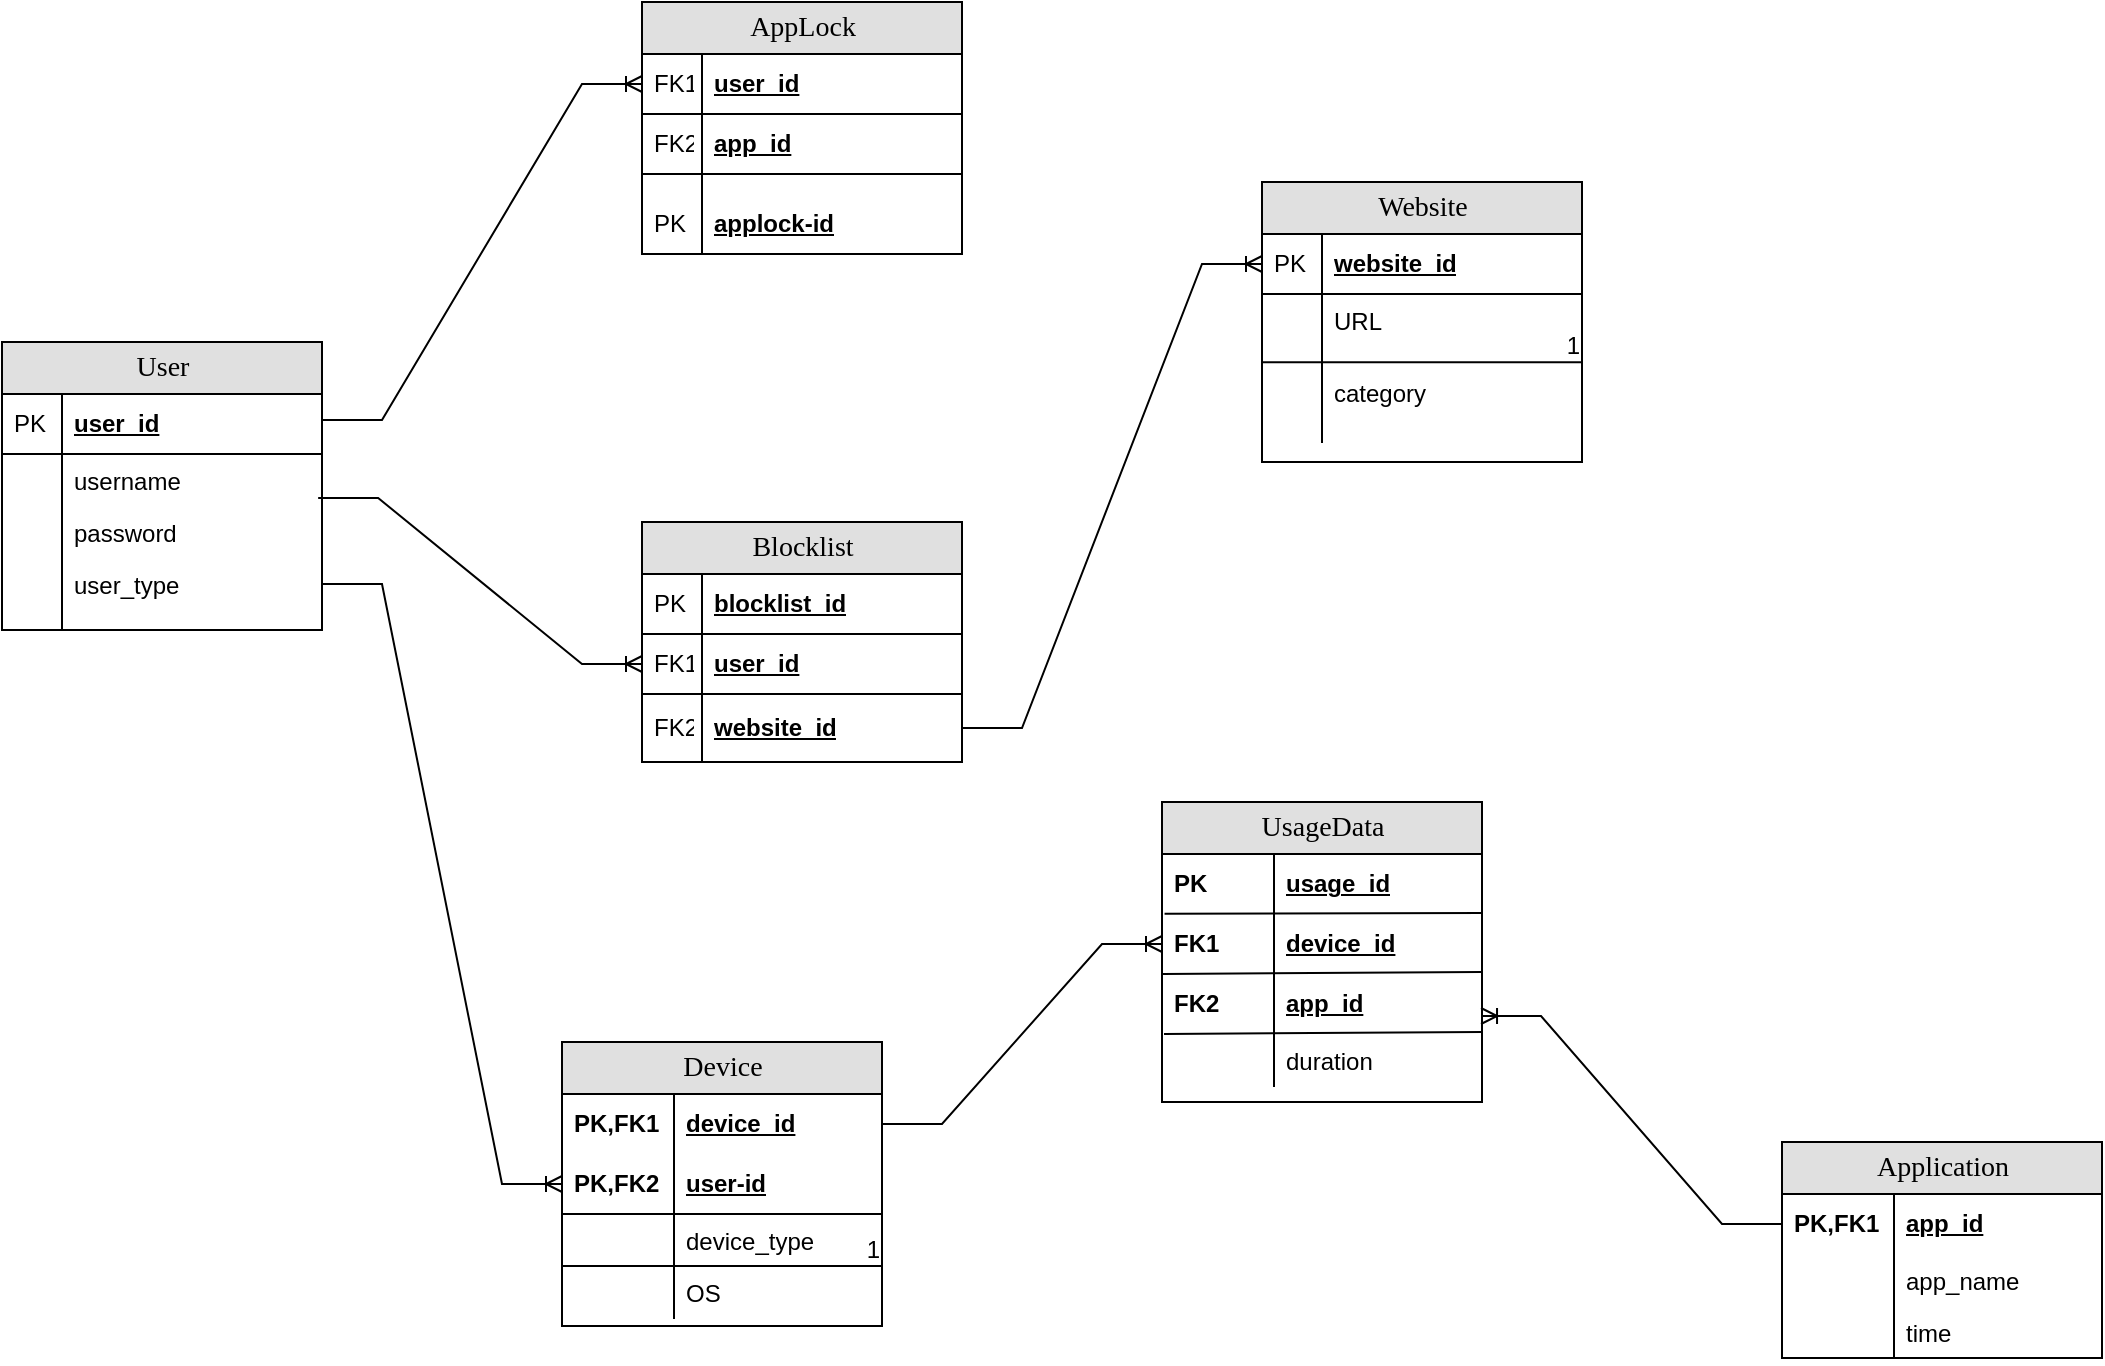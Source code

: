 <mxfile version="24.4.9" type="github">
  <diagram id="QlL1om-BwzvxGUjIWNr9" name="erd">
    <mxGraphModel dx="1649" dy="728" grid="1" gridSize="10" guides="1" tooltips="1" connect="1" arrows="1" fold="1" page="1" pageScale="1" pageWidth="850" pageHeight="1100" math="0" shadow="0">
      <root>
        <mxCell id="0" />
        <mxCell id="1" parent="0" />
        <mxCell id="mVgx2zE_5AAyynSpxI6j-8" value="Blocklist" style="swimlane;html=1;fontStyle=0;childLayout=stackLayout;horizontal=1;startSize=26;fillColor=#e0e0e0;horizontalStack=0;resizeParent=1;resizeLast=0;collapsible=1;marginBottom=0;swimlaneFillColor=#ffffff;align=center;rounded=0;shadow=0;comic=0;labelBackgroundColor=none;strokeWidth=1;fontFamily=Verdana;fontSize=14;swimlaneLine=1;" parent="1" vertex="1">
          <mxGeometry x="360" y="370" width="160" height="120" as="geometry" />
        </mxCell>
        <mxCell id="mVgx2zE_5AAyynSpxI6j-9" value="blocklist_id" style="shape=partialRectangle;top=0;left=0;right=0;bottom=1;html=1;align=left;verticalAlign=middle;fillColor=none;spacingLeft=34;spacingRight=4;whiteSpace=wrap;overflow=hidden;rotatable=0;points=[[0,0.5],[1,0.5]];portConstraint=eastwest;dropTarget=0;fontStyle=5;" parent="mVgx2zE_5AAyynSpxI6j-8" vertex="1">
          <mxGeometry y="26" width="160" height="30" as="geometry" />
        </mxCell>
        <mxCell id="mVgx2zE_5AAyynSpxI6j-10" value="PK" style="shape=partialRectangle;top=0;left=0;bottom=0;html=1;fillColor=none;align=left;verticalAlign=middle;spacingLeft=4;spacingRight=4;whiteSpace=wrap;overflow=hidden;rotatable=0;points=[];portConstraint=eastwest;part=1;" parent="mVgx2zE_5AAyynSpxI6j-9" vertex="1" connectable="0">
          <mxGeometry width="30" height="30" as="geometry" />
        </mxCell>
        <mxCell id="c1zQI3e8gxtUs3fDlMbk-2" value="user_id" style="shape=partialRectangle;top=0;left=0;right=0;bottom=1;html=1;align=left;verticalAlign=middle;fillColor=none;spacingLeft=34;spacingRight=4;whiteSpace=wrap;overflow=hidden;rotatable=0;points=[[0,0.5],[1,0.5]];portConstraint=eastwest;dropTarget=0;fontStyle=5;" parent="mVgx2zE_5AAyynSpxI6j-8" vertex="1">
          <mxGeometry y="56" width="160" height="30" as="geometry" />
        </mxCell>
        <mxCell id="c1zQI3e8gxtUs3fDlMbk-3" value="FK1" style="shape=partialRectangle;top=0;left=0;bottom=0;html=1;fillColor=none;align=left;verticalAlign=middle;spacingLeft=4;spacingRight=4;whiteSpace=wrap;overflow=hidden;rotatable=0;points=[];portConstraint=eastwest;part=1;" parent="c1zQI3e8gxtUs3fDlMbk-2" vertex="1" connectable="0">
          <mxGeometry width="30" height="30" as="geometry" />
        </mxCell>
        <mxCell id="c1zQI3e8gxtUs3fDlMbk-5" value="website_id" style="shape=partialRectangle;top=0;left=0;right=0;bottom=1;html=1;align=left;verticalAlign=middle;fillColor=none;spacingLeft=34;spacingRight=4;whiteSpace=wrap;overflow=hidden;rotatable=0;points=[[0,0.5],[1,0.5]];portConstraint=eastwest;dropTarget=0;fontStyle=5;" parent="mVgx2zE_5AAyynSpxI6j-8" vertex="1">
          <mxGeometry y="86" width="160" height="34" as="geometry" />
        </mxCell>
        <mxCell id="c1zQI3e8gxtUs3fDlMbk-6" value="FK2" style="shape=partialRectangle;top=0;left=0;bottom=0;html=1;fillColor=none;align=left;verticalAlign=middle;spacingLeft=4;spacingRight=4;whiteSpace=wrap;overflow=hidden;rotatable=0;points=[];portConstraint=eastwest;part=1;" parent="c1zQI3e8gxtUs3fDlMbk-5" vertex="1" connectable="0">
          <mxGeometry width="30" height="34" as="geometry" />
        </mxCell>
        <mxCell id="mVgx2zE_5AAyynSpxI6j-1" value="Device" style="swimlane;html=1;fontStyle=0;childLayout=stackLayout;horizontal=1;startSize=26;fillColor=#e0e0e0;horizontalStack=0;resizeParent=1;resizeLast=0;collapsible=1;marginBottom=0;swimlaneFillColor=#ffffff;align=center;rounded=0;shadow=0;comic=0;labelBackgroundColor=none;strokeWidth=1;fontFamily=Verdana;fontSize=14" parent="1" vertex="1">
          <mxGeometry x="320" y="630" width="160" height="142" as="geometry" />
        </mxCell>
        <mxCell id="mVgx2zE_5AAyynSpxI6j-2" value="device_id" style="shape=partialRectangle;top=0;left=0;right=0;bottom=0;html=1;align=left;verticalAlign=middle;fillColor=none;spacingLeft=60;spacingRight=4;whiteSpace=wrap;overflow=hidden;rotatable=0;points=[[0,0.5],[1,0.5]];portConstraint=eastwest;dropTarget=0;fontStyle=5;" parent="mVgx2zE_5AAyynSpxI6j-1" vertex="1">
          <mxGeometry y="26" width="160" height="30" as="geometry" />
        </mxCell>
        <mxCell id="mVgx2zE_5AAyynSpxI6j-3" value="PK,FK1" style="shape=partialRectangle;fontStyle=1;top=0;left=0;bottom=0;html=1;fillColor=none;align=left;verticalAlign=middle;spacingLeft=4;spacingRight=4;whiteSpace=wrap;overflow=hidden;rotatable=0;points=[];portConstraint=eastwest;part=1;" parent="mVgx2zE_5AAyynSpxI6j-2" vertex="1" connectable="0">
          <mxGeometry width="56" height="30" as="geometry" />
        </mxCell>
        <mxCell id="mVgx2zE_5AAyynSpxI6j-4" value="user-id" style="shape=partialRectangle;top=0;left=0;right=0;bottom=1;html=1;align=left;verticalAlign=middle;fillColor=none;spacingLeft=60;spacingRight=4;whiteSpace=wrap;overflow=hidden;rotatable=0;points=[[0,0.5],[1,0.5]];portConstraint=eastwest;dropTarget=0;fontStyle=5;" parent="mVgx2zE_5AAyynSpxI6j-1" vertex="1">
          <mxGeometry y="56" width="160" height="30" as="geometry" />
        </mxCell>
        <mxCell id="mVgx2zE_5AAyynSpxI6j-5" value="PK,FK2" style="shape=partialRectangle;fontStyle=1;top=0;left=0;bottom=0;html=1;fillColor=none;align=left;verticalAlign=middle;spacingLeft=4;spacingRight=4;whiteSpace=wrap;overflow=hidden;rotatable=0;points=[];portConstraint=eastwest;part=1;" parent="mVgx2zE_5AAyynSpxI6j-4" vertex="1" connectable="0">
          <mxGeometry width="56" height="30" as="geometry" />
        </mxCell>
        <mxCell id="fn-GT116ZvKYQ0zQzeax-7" value="device_type" style="shape=partialRectangle;top=0;left=0;right=0;bottom=0;html=1;align=left;verticalAlign=top;fillColor=none;spacingLeft=60;spacingRight=4;whiteSpace=wrap;overflow=hidden;rotatable=0;points=[[0,0.5],[1,0.5]];portConstraint=eastwest;dropTarget=0;" vertex="1" parent="mVgx2zE_5AAyynSpxI6j-1">
          <mxGeometry y="86" width="160" height="26" as="geometry" />
        </mxCell>
        <mxCell id="fn-GT116ZvKYQ0zQzeax-8" value="" style="shape=partialRectangle;top=0;left=0;bottom=0;html=1;fillColor=none;align=left;verticalAlign=top;spacingLeft=4;spacingRight=4;whiteSpace=wrap;overflow=hidden;rotatable=0;points=[];portConstraint=eastwest;part=1;" vertex="1" connectable="0" parent="fn-GT116ZvKYQ0zQzeax-7">
          <mxGeometry width="56" height="26" as="geometry" />
        </mxCell>
        <mxCell id="fn-GT116ZvKYQ0zQzeax-58" value="" style="endArrow=none;html=1;rounded=0;" edge="1" parent="mVgx2zE_5AAyynSpxI6j-1">
          <mxGeometry relative="1" as="geometry">
            <mxPoint y="112" as="sourcePoint" />
            <mxPoint x="160" y="112" as="targetPoint" />
          </mxGeometry>
        </mxCell>
        <mxCell id="fn-GT116ZvKYQ0zQzeax-59" value="1" style="resizable=0;html=1;whiteSpace=wrap;align=right;verticalAlign=bottom;" connectable="0" vertex="1" parent="fn-GT116ZvKYQ0zQzeax-58">
          <mxGeometry x="1" relative="1" as="geometry" />
        </mxCell>
        <mxCell id="fn-GT116ZvKYQ0zQzeax-9" value="OS" style="shape=partialRectangle;top=0;left=0;right=0;bottom=0;html=1;align=left;verticalAlign=top;fillColor=none;spacingLeft=60;spacingRight=4;whiteSpace=wrap;overflow=hidden;rotatable=0;points=[[0,0.5],[1,0.5]];portConstraint=eastwest;dropTarget=0;" vertex="1" parent="mVgx2zE_5AAyynSpxI6j-1">
          <mxGeometry y="112" width="160" height="26" as="geometry" />
        </mxCell>
        <mxCell id="fn-GT116ZvKYQ0zQzeax-10" value="" style="shape=partialRectangle;top=0;left=0;bottom=0;html=1;fillColor=none;align=left;verticalAlign=top;spacingLeft=4;spacingRight=4;whiteSpace=wrap;overflow=hidden;rotatable=0;points=[];portConstraint=eastwest;part=1;" vertex="1" connectable="0" parent="fn-GT116ZvKYQ0zQzeax-9">
          <mxGeometry width="56" height="26" as="geometry" />
        </mxCell>
        <mxCell id="mVgx2zE_5AAyynSpxI6j-19" value="AppLock" style="swimlane;html=1;fontStyle=0;childLayout=stackLayout;horizontal=1;startSize=26;fillColor=#e0e0e0;horizontalStack=0;resizeParent=1;resizeLast=0;collapsible=1;marginBottom=0;swimlaneFillColor=#ffffff;align=center;rounded=0;shadow=0;comic=0;labelBackgroundColor=none;strokeWidth=1;fontFamily=Verdana;fontSize=14" parent="1" vertex="1">
          <mxGeometry x="360" y="110" width="160" height="126" as="geometry" />
        </mxCell>
        <mxCell id="c1zQI3e8gxtUs3fDlMbk-9" value="user_id" style="shape=partialRectangle;top=0;left=0;right=0;bottom=1;html=1;align=left;verticalAlign=middle;fillColor=none;spacingLeft=34;spacingRight=4;whiteSpace=wrap;overflow=hidden;rotatable=0;points=[[0,0.5],[1,0.5]];portConstraint=eastwest;dropTarget=0;fontStyle=5;" parent="mVgx2zE_5AAyynSpxI6j-19" vertex="1">
          <mxGeometry y="26" width="160" height="30" as="geometry" />
        </mxCell>
        <mxCell id="c1zQI3e8gxtUs3fDlMbk-10" value="FK1" style="shape=partialRectangle;top=0;left=0;bottom=0;html=1;fillColor=none;align=left;verticalAlign=middle;spacingLeft=4;spacingRight=4;whiteSpace=wrap;overflow=hidden;rotatable=0;points=[];portConstraint=eastwest;part=1;" parent="c1zQI3e8gxtUs3fDlMbk-9" vertex="1" connectable="0">
          <mxGeometry width="30" height="30" as="geometry" />
        </mxCell>
        <mxCell id="c1zQI3e8gxtUs3fDlMbk-11" value="app_id" style="shape=partialRectangle;top=0;left=0;right=0;bottom=1;html=1;align=left;verticalAlign=middle;fillColor=none;spacingLeft=34;spacingRight=4;whiteSpace=wrap;overflow=hidden;rotatable=0;points=[[0,0.5],[1,0.5]];portConstraint=eastwest;dropTarget=0;fontStyle=5;" parent="mVgx2zE_5AAyynSpxI6j-19" vertex="1">
          <mxGeometry y="56" width="160" height="30" as="geometry" />
        </mxCell>
        <mxCell id="c1zQI3e8gxtUs3fDlMbk-12" value="FK2" style="shape=partialRectangle;top=0;left=0;bottom=0;html=1;fillColor=none;align=left;verticalAlign=middle;spacingLeft=4;spacingRight=4;whiteSpace=wrap;overflow=hidden;rotatable=0;points=[];portConstraint=eastwest;part=1;" parent="c1zQI3e8gxtUs3fDlMbk-11" vertex="1" connectable="0">
          <mxGeometry width="30" height="30" as="geometry" />
        </mxCell>
        <mxCell id="mVgx2zE_5AAyynSpxI6j-28" value="" style="shape=partialRectangle;top=0;left=0;right=0;bottom=0;html=1;align=left;verticalAlign=top;fillColor=none;spacingLeft=34;spacingRight=4;whiteSpace=wrap;overflow=hidden;rotatable=0;points=[[0,0.5],[1,0.5]];portConstraint=eastwest;dropTarget=0;" parent="mVgx2zE_5AAyynSpxI6j-19" vertex="1">
          <mxGeometry y="86" width="160" height="10" as="geometry" />
        </mxCell>
        <mxCell id="mVgx2zE_5AAyynSpxI6j-29" value="" style="shape=partialRectangle;top=0;left=0;bottom=0;html=1;fillColor=none;align=left;verticalAlign=top;spacingLeft=4;spacingRight=4;whiteSpace=wrap;overflow=hidden;rotatable=0;points=[];portConstraint=eastwest;part=1;" parent="mVgx2zE_5AAyynSpxI6j-28" vertex="1" connectable="0">
          <mxGeometry width="30" height="10" as="geometry" />
        </mxCell>
        <mxCell id="mVgx2zE_5AAyynSpxI6j-20" value="applock-id" style="shape=partialRectangle;top=0;left=0;right=0;bottom=1;html=1;align=left;verticalAlign=middle;fillColor=none;spacingLeft=34;spacingRight=4;whiteSpace=wrap;overflow=hidden;rotatable=0;points=[[0,0.5],[1,0.5]];portConstraint=eastwest;dropTarget=0;fontStyle=5;" parent="mVgx2zE_5AAyynSpxI6j-19" vertex="1">
          <mxGeometry y="96" width="160" height="30" as="geometry" />
        </mxCell>
        <mxCell id="mVgx2zE_5AAyynSpxI6j-21" value="PK" style="shape=partialRectangle;top=0;left=0;bottom=0;html=1;fillColor=none;align=left;verticalAlign=middle;spacingLeft=4;spacingRight=4;whiteSpace=wrap;overflow=hidden;rotatable=0;points=[];portConstraint=eastwest;part=1;" parent="mVgx2zE_5AAyynSpxI6j-20" vertex="1" connectable="0">
          <mxGeometry width="30" height="30" as="geometry" />
        </mxCell>
        <mxCell id="mVgx2zE_5AAyynSpxI6j-30" value="Website" style="swimlane;html=1;fontStyle=0;childLayout=stackLayout;horizontal=1;startSize=26;fillColor=#e0e0e0;horizontalStack=0;resizeParent=1;resizeLast=0;collapsible=1;marginBottom=0;swimlaneFillColor=#ffffff;align=center;rounded=0;shadow=0;comic=0;labelBackgroundColor=none;strokeWidth=1;fontFamily=Verdana;fontSize=14" parent="1" vertex="1">
          <mxGeometry x="670" y="200" width="160" height="140" as="geometry" />
        </mxCell>
        <mxCell id="mVgx2zE_5AAyynSpxI6j-31" value="website_id" style="shape=partialRectangle;top=0;left=0;right=0;bottom=1;html=1;align=left;verticalAlign=middle;fillColor=none;spacingLeft=34;spacingRight=4;whiteSpace=wrap;overflow=hidden;rotatable=0;points=[[0,0.5],[1,0.5]];portConstraint=eastwest;dropTarget=0;fontStyle=5;" parent="mVgx2zE_5AAyynSpxI6j-30" vertex="1">
          <mxGeometry y="26" width="160" height="30" as="geometry" />
        </mxCell>
        <mxCell id="mVgx2zE_5AAyynSpxI6j-32" value="PK" style="shape=partialRectangle;top=0;left=0;bottom=0;html=1;fillColor=none;align=left;verticalAlign=middle;spacingLeft=4;spacingRight=4;whiteSpace=wrap;overflow=hidden;rotatable=0;points=[];portConstraint=eastwest;part=1;" parent="mVgx2zE_5AAyynSpxI6j-31" vertex="1" connectable="0">
          <mxGeometry width="30" height="30" as="geometry" />
        </mxCell>
        <mxCell id="mVgx2zE_5AAyynSpxI6j-33" value="URL" style="shape=partialRectangle;top=0;left=0;right=0;bottom=0;html=1;align=left;verticalAlign=top;fillColor=none;spacingLeft=34;spacingRight=4;whiteSpace=wrap;overflow=hidden;rotatable=0;points=[[0,0.5],[1,0.5]];portConstraint=eastwest;dropTarget=0;" parent="mVgx2zE_5AAyynSpxI6j-30" vertex="1">
          <mxGeometry y="56" width="160" height="26" as="geometry" />
        </mxCell>
        <mxCell id="mVgx2zE_5AAyynSpxI6j-34" value="" style="shape=partialRectangle;top=0;left=0;bottom=0;html=1;fillColor=none;align=left;verticalAlign=top;spacingLeft=4;spacingRight=4;whiteSpace=wrap;overflow=hidden;rotatable=0;points=[];portConstraint=eastwest;part=1;" parent="mVgx2zE_5AAyynSpxI6j-33" vertex="1" connectable="0">
          <mxGeometry width="30" height="26" as="geometry" />
        </mxCell>
        <mxCell id="mVgx2zE_5AAyynSpxI6j-39" value="" style="shape=partialRectangle;top=0;left=0;right=0;bottom=0;html=1;align=left;verticalAlign=top;fillColor=none;spacingLeft=34;spacingRight=4;whiteSpace=wrap;overflow=hidden;rotatable=0;points=[[0,0.5],[1,0.5]];portConstraint=eastwest;dropTarget=0;" parent="mVgx2zE_5AAyynSpxI6j-30" vertex="1">
          <mxGeometry y="82" width="160" height="10" as="geometry" />
        </mxCell>
        <mxCell id="mVgx2zE_5AAyynSpxI6j-40" value="" style="shape=partialRectangle;top=0;left=0;bottom=0;html=1;fillColor=none;align=left;verticalAlign=top;spacingLeft=4;spacingRight=4;whiteSpace=wrap;overflow=hidden;rotatable=0;points=[];portConstraint=eastwest;part=1;" parent="mVgx2zE_5AAyynSpxI6j-39" vertex="1" connectable="0">
          <mxGeometry width="30" height="10" as="geometry" />
        </mxCell>
        <mxCell id="fn-GT116ZvKYQ0zQzeax-35" value="" style="endArrow=none;html=1;rounded=0;" edge="1" parent="mVgx2zE_5AAyynSpxI6j-30">
          <mxGeometry relative="1" as="geometry">
            <mxPoint y="90.18" as="sourcePoint" />
            <mxPoint x="160" y="90.18" as="targetPoint" />
          </mxGeometry>
        </mxCell>
        <mxCell id="fn-GT116ZvKYQ0zQzeax-36" value="1" style="resizable=0;html=1;whiteSpace=wrap;align=right;verticalAlign=bottom;" connectable="0" vertex="1" parent="fn-GT116ZvKYQ0zQzeax-35">
          <mxGeometry x="1" relative="1" as="geometry" />
        </mxCell>
        <mxCell id="fn-GT116ZvKYQ0zQzeax-31" value="category" style="shape=partialRectangle;top=0;left=0;right=0;bottom=0;html=1;align=left;verticalAlign=top;fillColor=none;spacingLeft=34;spacingRight=4;whiteSpace=wrap;overflow=hidden;rotatable=0;points=[[0,0.5],[1,0.5]];portConstraint=eastwest;dropTarget=0;" vertex="1" parent="mVgx2zE_5AAyynSpxI6j-30">
          <mxGeometry y="92" width="160" height="38" as="geometry" />
        </mxCell>
        <mxCell id="fn-GT116ZvKYQ0zQzeax-32" value="" style="shape=partialRectangle;top=0;left=0;bottom=0;html=1;fillColor=none;align=left;verticalAlign=top;spacingLeft=4;spacingRight=4;whiteSpace=wrap;overflow=hidden;rotatable=0;points=[];portConstraint=eastwest;part=1;" vertex="1" connectable="0" parent="fn-GT116ZvKYQ0zQzeax-31">
          <mxGeometry width="30" height="38" as="geometry" />
        </mxCell>
        <mxCell id="mVgx2zE_5AAyynSpxI6j-48" value="UsageData" style="swimlane;html=1;fontStyle=0;childLayout=stackLayout;horizontal=1;startSize=26;fillColor=#e0e0e0;horizontalStack=0;resizeParent=1;resizeLast=0;collapsible=1;marginBottom=0;swimlaneFillColor=#ffffff;align=center;rounded=0;shadow=0;comic=0;labelBackgroundColor=none;strokeWidth=1;fontFamily=Verdana;fontSize=14" parent="1" vertex="1">
          <mxGeometry x="620" y="510" width="160" height="150" as="geometry" />
        </mxCell>
        <mxCell id="mVgx2zE_5AAyynSpxI6j-49" value="usage_id" style="shape=partialRectangle;top=0;left=0;right=0;bottom=0;html=1;align=left;verticalAlign=middle;fillColor=none;spacingLeft=60;spacingRight=4;whiteSpace=wrap;overflow=hidden;rotatable=0;points=[[0,0.5],[1,0.5]];portConstraint=eastwest;dropTarget=0;fontStyle=5;" parent="mVgx2zE_5AAyynSpxI6j-48" vertex="1">
          <mxGeometry y="26" width="160" height="30" as="geometry" />
        </mxCell>
        <mxCell id="mVgx2zE_5AAyynSpxI6j-50" value="PK" style="shape=partialRectangle;fontStyle=1;top=0;left=0;bottom=0;html=1;fillColor=none;align=left;verticalAlign=middle;spacingLeft=4;spacingRight=4;whiteSpace=wrap;overflow=hidden;rotatable=0;points=[];portConstraint=eastwest;part=1;" parent="mVgx2zE_5AAyynSpxI6j-49" vertex="1" connectable="0">
          <mxGeometry width="56" height="30" as="geometry" />
        </mxCell>
        <mxCell id="fn-GT116ZvKYQ0zQzeax-14" value="" style="endArrow=none;html=1;rounded=0;exitX=0.008;exitY=-0.003;exitDx=0;exitDy=0;exitPerimeter=0;entryX=0.999;entryY=0.982;entryDx=0;entryDy=0;entryPerimeter=0;" edge="1" parent="mVgx2zE_5AAyynSpxI6j-48">
          <mxGeometry width="50" height="50" relative="1" as="geometry">
            <mxPoint x="0.5" y="86" as="sourcePoint" />
            <mxPoint x="159.5" y="85" as="targetPoint" />
          </mxGeometry>
        </mxCell>
        <mxCell id="fn-GT116ZvKYQ0zQzeax-5" value="device_id" style="shape=partialRectangle;top=0;left=0;right=0;bottom=0;html=1;align=left;verticalAlign=middle;fillColor=none;spacingLeft=60;spacingRight=4;whiteSpace=wrap;overflow=hidden;rotatable=0;points=[[0,0.5],[1,0.5]];portConstraint=eastwest;dropTarget=0;fontStyle=5;" vertex="1" parent="mVgx2zE_5AAyynSpxI6j-48">
          <mxGeometry y="56" width="160" height="30" as="geometry" />
        </mxCell>
        <mxCell id="fn-GT116ZvKYQ0zQzeax-6" value="FK1" style="shape=partialRectangle;fontStyle=1;top=0;left=0;bottom=0;html=1;fillColor=none;align=left;verticalAlign=middle;spacingLeft=4;spacingRight=4;whiteSpace=wrap;overflow=hidden;rotatable=0;points=[];portConstraint=eastwest;part=1;" vertex="1" connectable="0" parent="fn-GT116ZvKYQ0zQzeax-5">
          <mxGeometry width="56" height="30" as="geometry" />
        </mxCell>
        <mxCell id="fn-GT116ZvKYQ0zQzeax-16" value="app_id" style="shape=partialRectangle;top=0;left=0;right=0;bottom=0;html=1;align=left;verticalAlign=middle;fillColor=none;spacingLeft=60;spacingRight=4;whiteSpace=wrap;overflow=hidden;rotatable=0;points=[[0,0.5],[1,0.5]];portConstraint=eastwest;dropTarget=0;fontStyle=5;" vertex="1" parent="mVgx2zE_5AAyynSpxI6j-48">
          <mxGeometry y="86" width="160" height="30" as="geometry" />
        </mxCell>
        <mxCell id="fn-GT116ZvKYQ0zQzeax-17" value="FK2" style="shape=partialRectangle;fontStyle=1;top=0;left=0;bottom=0;html=1;fillColor=none;align=left;verticalAlign=middle;spacingLeft=4;spacingRight=4;whiteSpace=wrap;overflow=hidden;rotatable=0;points=[];portConstraint=eastwest;part=1;" vertex="1" connectable="0" parent="fn-GT116ZvKYQ0zQzeax-16">
          <mxGeometry width="56" height="30" as="geometry" />
        </mxCell>
        <mxCell id="fn-GT116ZvKYQ0zQzeax-15" value="" style="endArrow=none;html=1;rounded=0;exitX=0.008;exitY=-0.003;exitDx=0;exitDy=0;exitPerimeter=0;entryX=0.999;entryY=0.982;entryDx=0;entryDy=0;entryPerimeter=0;" edge="1" parent="mVgx2zE_5AAyynSpxI6j-48">
          <mxGeometry width="50" height="50" relative="1" as="geometry">
            <mxPoint x="1" y="116" as="sourcePoint" />
            <mxPoint x="160" y="115" as="targetPoint" />
          </mxGeometry>
        </mxCell>
        <mxCell id="mVgx2zE_5AAyynSpxI6j-53" value="duration" style="shape=partialRectangle;top=0;left=0;right=0;bottom=0;html=1;align=left;verticalAlign=top;fillColor=none;spacingLeft=60;spacingRight=4;whiteSpace=wrap;overflow=hidden;rotatable=0;points=[[0,0.5],[1,0.5]];portConstraint=eastwest;dropTarget=0;" parent="mVgx2zE_5AAyynSpxI6j-48" vertex="1">
          <mxGeometry y="116" width="160" height="26" as="geometry" />
        </mxCell>
        <mxCell id="mVgx2zE_5AAyynSpxI6j-54" value="" style="shape=partialRectangle;top=0;left=0;bottom=0;html=1;fillColor=none;align=left;verticalAlign=top;spacingLeft=4;spacingRight=4;whiteSpace=wrap;overflow=hidden;rotatable=0;points=[];portConstraint=eastwest;part=1;" parent="mVgx2zE_5AAyynSpxI6j-53" vertex="1" connectable="0">
          <mxGeometry width="56" height="26" as="geometry" />
        </mxCell>
        <mxCell id="fn-GT116ZvKYQ0zQzeax-13" value="" style="endArrow=none;html=1;rounded=0;exitX=0.008;exitY=-0.003;exitDx=0;exitDy=0;exitPerimeter=0;entryX=0.999;entryY=0.982;entryDx=0;entryDy=0;entryPerimeter=0;" edge="1" parent="mVgx2zE_5AAyynSpxI6j-48" target="mVgx2zE_5AAyynSpxI6j-49">
          <mxGeometry width="50" height="50" relative="1" as="geometry">
            <mxPoint x="1.28" y="55.91" as="sourcePoint" />
            <mxPoint x="150" y="-90" as="targetPoint" />
          </mxGeometry>
        </mxCell>
        <mxCell id="mVgx2zE_5AAyynSpxI6j-77" value="User" style="swimlane;html=1;fontStyle=0;childLayout=stackLayout;horizontal=1;startSize=26;fillColor=#e0e0e0;horizontalStack=0;resizeParent=1;resizeLast=0;collapsible=1;marginBottom=0;swimlaneFillColor=#ffffff;align=center;rounded=0;shadow=0;comic=0;labelBackgroundColor=none;strokeWidth=1;fontFamily=Verdana;fontSize=14" parent="1" vertex="1">
          <mxGeometry x="40" y="280" width="160" height="144" as="geometry" />
        </mxCell>
        <mxCell id="mVgx2zE_5AAyynSpxI6j-78" value="user_id" style="shape=partialRectangle;top=0;left=0;right=0;bottom=1;html=1;align=left;verticalAlign=middle;fillColor=none;spacingLeft=34;spacingRight=4;whiteSpace=wrap;overflow=hidden;rotatable=0;points=[[0,0.5],[1,0.5]];portConstraint=eastwest;dropTarget=0;fontStyle=5;" parent="mVgx2zE_5AAyynSpxI6j-77" vertex="1">
          <mxGeometry y="26" width="160" height="30" as="geometry" />
        </mxCell>
        <mxCell id="mVgx2zE_5AAyynSpxI6j-79" value="PK" style="shape=partialRectangle;top=0;left=0;bottom=0;html=1;fillColor=none;align=left;verticalAlign=middle;spacingLeft=4;spacingRight=4;whiteSpace=wrap;overflow=hidden;rotatable=0;points=[];portConstraint=eastwest;part=1;" parent="mVgx2zE_5AAyynSpxI6j-78" vertex="1" connectable="0">
          <mxGeometry width="30" height="30" as="geometry" />
        </mxCell>
        <mxCell id="mVgx2zE_5AAyynSpxI6j-80" value="username" style="shape=partialRectangle;top=0;left=0;right=0;bottom=0;html=1;align=left;verticalAlign=top;fillColor=none;spacingLeft=34;spacingRight=4;whiteSpace=wrap;overflow=hidden;rotatable=0;points=[[0,0.5],[1,0.5]];portConstraint=eastwest;dropTarget=0;" parent="mVgx2zE_5AAyynSpxI6j-77" vertex="1">
          <mxGeometry y="56" width="160" height="26" as="geometry" />
        </mxCell>
        <mxCell id="mVgx2zE_5AAyynSpxI6j-81" value="" style="shape=partialRectangle;top=0;left=0;bottom=0;html=1;fillColor=none;align=left;verticalAlign=top;spacingLeft=4;spacingRight=4;whiteSpace=wrap;overflow=hidden;rotatable=0;points=[];portConstraint=eastwest;part=1;" parent="mVgx2zE_5AAyynSpxI6j-80" vertex="1" connectable="0">
          <mxGeometry width="30" height="26" as="geometry" />
        </mxCell>
        <mxCell id="mVgx2zE_5AAyynSpxI6j-82" value="password" style="shape=partialRectangle;top=0;left=0;right=0;bottom=0;html=1;align=left;verticalAlign=top;fillColor=none;spacingLeft=34;spacingRight=4;whiteSpace=wrap;overflow=hidden;rotatable=0;points=[[0,0.5],[1,0.5]];portConstraint=eastwest;dropTarget=0;" parent="mVgx2zE_5AAyynSpxI6j-77" vertex="1">
          <mxGeometry y="82" width="160" height="26" as="geometry" />
        </mxCell>
        <mxCell id="mVgx2zE_5AAyynSpxI6j-83" value="" style="shape=partialRectangle;top=0;left=0;bottom=0;html=1;fillColor=none;align=left;verticalAlign=top;spacingLeft=4;spacingRight=4;whiteSpace=wrap;overflow=hidden;rotatable=0;points=[];portConstraint=eastwest;part=1;" parent="mVgx2zE_5AAyynSpxI6j-82" vertex="1" connectable="0">
          <mxGeometry width="30" height="26" as="geometry" />
        </mxCell>
        <mxCell id="mVgx2zE_5AAyynSpxI6j-84" value="user_type" style="shape=partialRectangle;top=0;left=0;right=0;bottom=0;html=1;align=left;verticalAlign=top;fillColor=none;spacingLeft=34;spacingRight=4;whiteSpace=wrap;overflow=hidden;rotatable=0;points=[[0,0.5],[1,0.5]];portConstraint=eastwest;dropTarget=0;" parent="mVgx2zE_5AAyynSpxI6j-77" vertex="1">
          <mxGeometry y="108" width="160" height="26" as="geometry" />
        </mxCell>
        <mxCell id="mVgx2zE_5AAyynSpxI6j-85" value="" style="shape=partialRectangle;top=0;left=0;bottom=0;html=1;fillColor=none;align=left;verticalAlign=top;spacingLeft=4;spacingRight=4;whiteSpace=wrap;overflow=hidden;rotatable=0;points=[];portConstraint=eastwest;part=1;" parent="mVgx2zE_5AAyynSpxI6j-84" vertex="1" connectable="0">
          <mxGeometry width="30" height="26" as="geometry" />
        </mxCell>
        <mxCell id="mVgx2zE_5AAyynSpxI6j-86" value="" style="shape=partialRectangle;top=0;left=0;right=0;bottom=0;html=1;align=left;verticalAlign=top;fillColor=none;spacingLeft=34;spacingRight=4;whiteSpace=wrap;overflow=hidden;rotatable=0;points=[[0,0.5],[1,0.5]];portConstraint=eastwest;dropTarget=0;" parent="mVgx2zE_5AAyynSpxI6j-77" vertex="1">
          <mxGeometry y="134" width="160" height="10" as="geometry" />
        </mxCell>
        <mxCell id="mVgx2zE_5AAyynSpxI6j-87" value="" style="shape=partialRectangle;top=0;left=0;bottom=0;html=1;fillColor=none;align=left;verticalAlign=top;spacingLeft=4;spacingRight=4;whiteSpace=wrap;overflow=hidden;rotatable=0;points=[];portConstraint=eastwest;part=1;" parent="mVgx2zE_5AAyynSpxI6j-86" vertex="1" connectable="0">
          <mxGeometry width="30" height="10" as="geometry" />
        </mxCell>
        <mxCell id="c1zQI3e8gxtUs3fDlMbk-13" value="Application" style="swimlane;html=1;fontStyle=0;childLayout=stackLayout;horizontal=1;startSize=26;fillColor=#e0e0e0;horizontalStack=0;resizeParent=1;resizeLast=0;collapsible=1;marginBottom=0;swimlaneFillColor=#ffffff;align=center;rounded=0;shadow=0;comic=0;labelBackgroundColor=none;strokeWidth=1;fontFamily=Verdana;fontSize=14" parent="1" vertex="1">
          <mxGeometry x="930" y="680" width="160" height="108" as="geometry" />
        </mxCell>
        <mxCell id="c1zQI3e8gxtUs3fDlMbk-14" value="app_id" style="shape=partialRectangle;top=0;left=0;right=0;bottom=0;html=1;align=left;verticalAlign=middle;fillColor=none;spacingLeft=60;spacingRight=4;whiteSpace=wrap;overflow=hidden;rotatable=0;points=[[0,0.5],[1,0.5]];portConstraint=eastwest;dropTarget=0;fontStyle=5;" parent="c1zQI3e8gxtUs3fDlMbk-13" vertex="1">
          <mxGeometry y="26" width="160" height="30" as="geometry" />
        </mxCell>
        <mxCell id="c1zQI3e8gxtUs3fDlMbk-15" value="PK,FK1" style="shape=partialRectangle;fontStyle=1;top=0;left=0;bottom=0;html=1;fillColor=none;align=left;verticalAlign=middle;spacingLeft=4;spacingRight=4;whiteSpace=wrap;overflow=hidden;rotatable=0;points=[];portConstraint=eastwest;part=1;" parent="c1zQI3e8gxtUs3fDlMbk-14" vertex="1" connectable="0">
          <mxGeometry width="56" height="30" as="geometry" />
        </mxCell>
        <mxCell id="c1zQI3e8gxtUs3fDlMbk-18" value="app_name" style="shape=partialRectangle;top=0;left=0;right=0;bottom=0;html=1;align=left;verticalAlign=top;fillColor=none;spacingLeft=60;spacingRight=4;whiteSpace=wrap;overflow=hidden;rotatable=0;points=[[0,0.5],[1,0.5]];portConstraint=eastwest;dropTarget=0;" parent="c1zQI3e8gxtUs3fDlMbk-13" vertex="1">
          <mxGeometry y="56" width="160" height="26" as="geometry" />
        </mxCell>
        <mxCell id="c1zQI3e8gxtUs3fDlMbk-19" value="" style="shape=partialRectangle;top=0;left=0;bottom=0;html=1;fillColor=none;align=left;verticalAlign=top;spacingLeft=4;spacingRight=4;whiteSpace=wrap;overflow=hidden;rotatable=0;points=[];portConstraint=eastwest;part=1;" parent="c1zQI3e8gxtUs3fDlMbk-18" vertex="1" connectable="0">
          <mxGeometry width="56" height="26" as="geometry" />
        </mxCell>
        <mxCell id="fn-GT116ZvKYQ0zQzeax-56" value="time" style="shape=partialRectangle;top=0;left=0;right=0;bottom=0;html=1;align=left;verticalAlign=top;fillColor=none;spacingLeft=60;spacingRight=4;whiteSpace=wrap;overflow=hidden;rotatable=0;points=[[0,0.5],[1,0.5]];portConstraint=eastwest;dropTarget=0;" vertex="1" parent="c1zQI3e8gxtUs3fDlMbk-13">
          <mxGeometry y="82" width="160" height="26" as="geometry" />
        </mxCell>
        <mxCell id="fn-GT116ZvKYQ0zQzeax-57" value="" style="shape=partialRectangle;top=0;left=0;bottom=0;html=1;fillColor=none;align=left;verticalAlign=top;spacingLeft=4;spacingRight=4;whiteSpace=wrap;overflow=hidden;rotatable=0;points=[];portConstraint=eastwest;part=1;" vertex="1" connectable="0" parent="fn-GT116ZvKYQ0zQzeax-56">
          <mxGeometry width="56" height="26" as="geometry" />
        </mxCell>
        <mxCell id="fn-GT116ZvKYQ0zQzeax-26" value="" style="edgeStyle=entityRelationEdgeStyle;fontSize=12;html=1;endArrow=ERoneToMany;rounded=0;entryX=0;entryY=0.5;entryDx=0;entryDy=0;exitX=1;exitY=0.5;exitDx=0;exitDy=0;" edge="1" parent="1" source="mVgx2zE_5AAyynSpxI6j-84" target="mVgx2zE_5AAyynSpxI6j-4">
          <mxGeometry width="100" height="100" relative="1" as="geometry">
            <mxPoint x="30" y="350" as="sourcePoint" />
            <mxPoint x="240" y="190" as="targetPoint" />
          </mxGeometry>
        </mxCell>
        <mxCell id="fn-GT116ZvKYQ0zQzeax-27" value="" style="edgeStyle=entityRelationEdgeStyle;fontSize=12;html=1;endArrow=ERoneToMany;rounded=0;entryX=0;entryY=0.5;entryDx=0;entryDy=0;exitX=0.988;exitY=-0.154;exitDx=0;exitDy=0;exitPerimeter=0;" edge="1" parent="1" source="mVgx2zE_5AAyynSpxI6j-82" target="c1zQI3e8gxtUs3fDlMbk-2">
          <mxGeometry width="100" height="100" relative="1" as="geometry">
            <mxPoint x="210" y="320" as="sourcePoint" />
            <mxPoint x="450" y="330" as="targetPoint" />
            <Array as="points">
              <mxPoint x="210" y="370" />
            </Array>
          </mxGeometry>
        </mxCell>
        <mxCell id="fn-GT116ZvKYQ0zQzeax-29" value="" style="edgeStyle=entityRelationEdgeStyle;fontSize=12;html=1;endArrow=ERoneToMany;rounded=0;entryX=0;entryY=0.5;entryDx=0;entryDy=0;" edge="1" parent="1" target="c1zQI3e8gxtUs3fDlMbk-9">
          <mxGeometry width="100" height="100" relative="1" as="geometry">
            <mxPoint x="200" y="319" as="sourcePoint" />
            <mxPoint x="330" y="210" as="targetPoint" />
          </mxGeometry>
        </mxCell>
        <mxCell id="fn-GT116ZvKYQ0zQzeax-30" value="" style="edgeStyle=entityRelationEdgeStyle;fontSize=12;html=1;endArrow=ERoneToMany;rounded=0;entryX=0;entryY=0.5;entryDx=0;entryDy=0;exitX=1;exitY=0.5;exitDx=0;exitDy=0;" edge="1" parent="1" source="mVgx2zE_5AAyynSpxI6j-2" target="fn-GT116ZvKYQ0zQzeax-5">
          <mxGeometry width="100" height="100" relative="1" as="geometry">
            <mxPoint x="370" y="670" as="sourcePoint" />
            <mxPoint x="197.778" y="740" as="targetPoint" />
            <Array as="points">
              <mxPoint x="540" y="170" />
            </Array>
          </mxGeometry>
        </mxCell>
        <mxCell id="fn-GT116ZvKYQ0zQzeax-37" value="" style="edgeStyle=entityRelationEdgeStyle;fontSize=12;html=1;endArrow=ERoneToMany;rounded=0;exitX=1;exitY=0.5;exitDx=0;exitDy=0;entryX=0;entryY=0.5;entryDx=0;entryDy=0;" edge="1" parent="1" source="c1zQI3e8gxtUs3fDlMbk-5" target="mVgx2zE_5AAyynSpxI6j-31">
          <mxGeometry width="100" height="100" relative="1" as="geometry">
            <mxPoint x="460" y="470" as="sourcePoint" />
            <mxPoint x="560" y="370" as="targetPoint" />
          </mxGeometry>
        </mxCell>
        <mxCell id="fn-GT116ZvKYQ0zQzeax-40" value="" style="edgeStyle=entityRelationEdgeStyle;fontSize=12;html=1;endArrow=ERoneToMany;rounded=0;exitX=0;exitY=0.5;exitDx=0;exitDy=0;entryX=0.997;entryY=-0.346;entryDx=0;entryDy=0;entryPerimeter=0;" edge="1" parent="1" source="c1zQI3e8gxtUs3fDlMbk-14" target="mVgx2zE_5AAyynSpxI6j-53">
          <mxGeometry width="100" height="100" relative="1" as="geometry">
            <mxPoint x="550" y="360" as="sourcePoint" />
            <mxPoint x="1060" y="600" as="targetPoint" />
            <Array as="points">
              <mxPoint x="920" y="350" />
              <mxPoint x="860" y="480" />
              <mxPoint x="760" y="480" />
            </Array>
          </mxGeometry>
        </mxCell>
      </root>
    </mxGraphModel>
  </diagram>
</mxfile>
